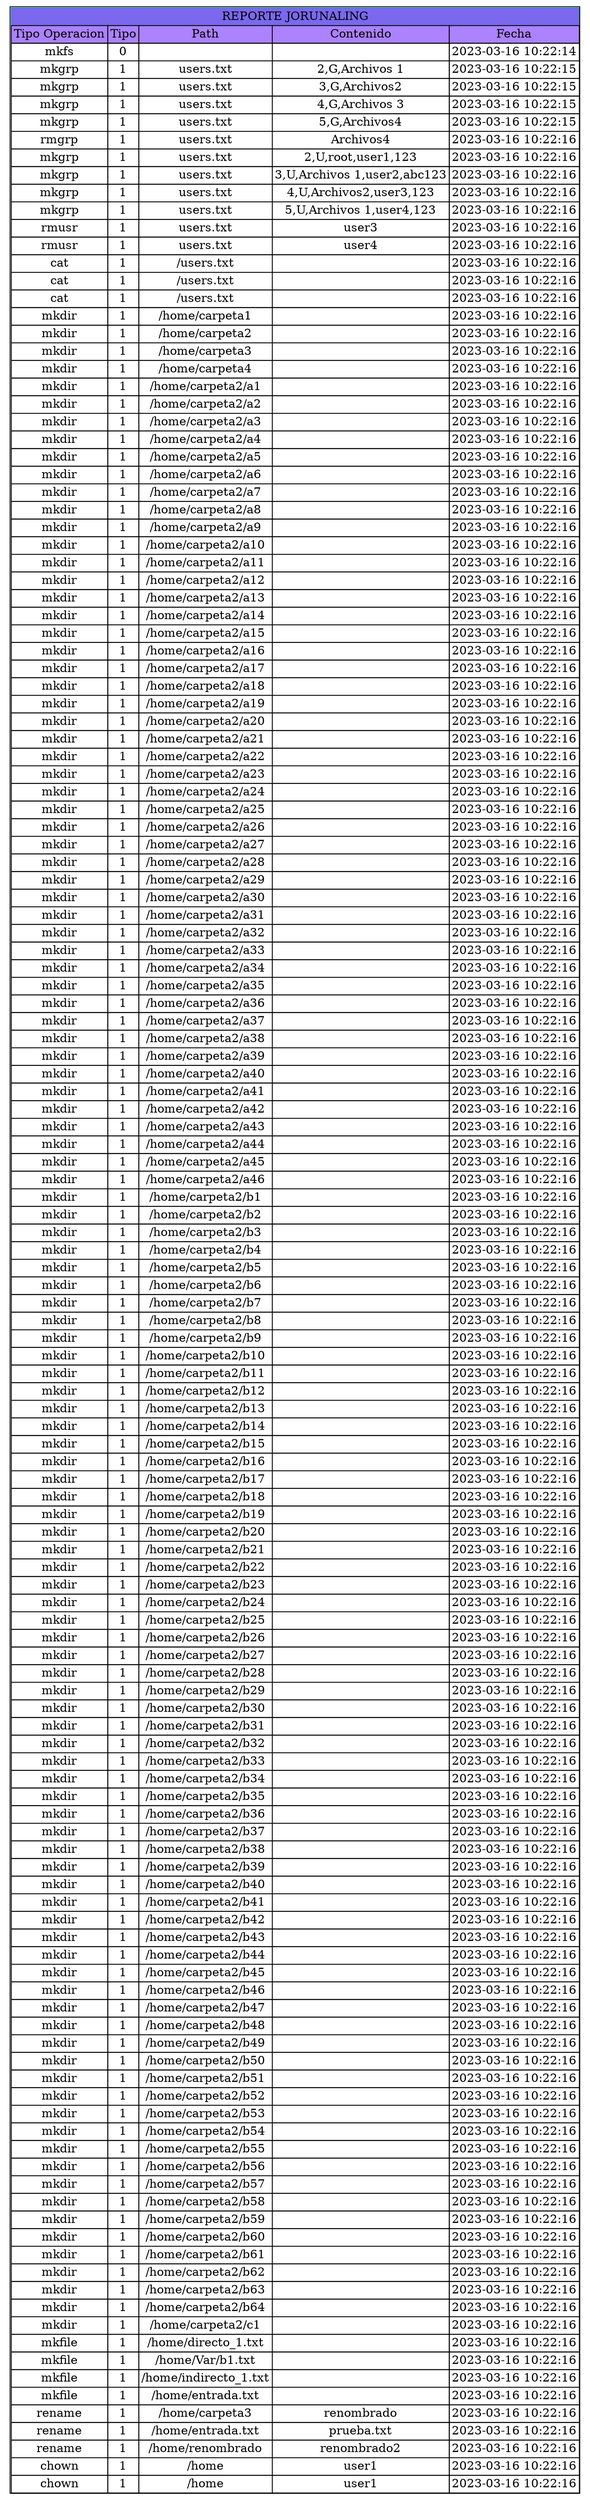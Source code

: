 digraph G {
node[shape=none]
start[label=<<table CELLSPACING="0"><tr><td colspan="5" bgcolor="mediumslateblue" color="#2980B9">REPORTE JORUNALING</td></tr>
<tr><td bgcolor="mediumpurple1">Tipo Operacion</td><td bgcolor="mediumpurple1">Tipo</td><td bgcolor="mediumpurple1">Path</td><td bgcolor="mediumpurple1">Contenido</td><td bgcolor="mediumpurple1">Fecha</td></tr>
<tr><td>mkfs</td><td>0</td><td></td><td></td><td>2023-03-16 10:22:14</td></tr><tr><td>mkgrp</td><td>1</td><td>users.txt</td><td>2,G,Archivos 1
</td><td>2023-03-16 10:22:15</td></tr><tr><td>mkgrp</td><td>1</td><td>users.txt</td><td>3,G,Archivos2
</td><td>2023-03-16 10:22:15</td></tr><tr><td>mkgrp</td><td>1</td><td>users.txt</td><td>4,G,Archivos 3
</td><td>2023-03-16 10:22:15</td></tr><tr><td>mkgrp</td><td>1</td><td>users.txt</td><td>5,G,Archivos4
</td><td>2023-03-16 10:22:15</td></tr><tr><td>rmgrp</td><td>1</td><td>users.txt</td><td>Archivos4</td><td>2023-03-16 10:22:16</td></tr><tr><td>mkgrp</td><td>1</td><td>users.txt</td><td>2,U,root,user1,123
</td><td>2023-03-16 10:22:16</td></tr><tr><td>mkgrp</td><td>1</td><td>users.txt</td><td>3,U,Archivos 1,user2,abc123
</td><td>2023-03-16 10:22:16</td></tr><tr><td>mkgrp</td><td>1</td><td>users.txt</td><td>4,U,Archivos2,user3,123
</td><td>2023-03-16 10:22:16</td></tr><tr><td>mkgrp</td><td>1</td><td>users.txt</td><td>5,U,Archivos 1,user4,123
</td><td>2023-03-16 10:22:16</td></tr><tr><td>rmusr</td><td>1</td><td>users.txt</td><td>user3</td><td>2023-03-16 10:22:16</td></tr><tr><td>rmusr</td><td>1</td><td>users.txt</td><td>user4</td><td>2023-03-16 10:22:16</td></tr><tr><td>cat</td><td>1</td><td>/users.txt</td><td></td><td>2023-03-16 10:22:16</td></tr><tr><td>cat</td><td>1</td><td>/users.txt</td><td></td><td>2023-03-16 10:22:16</td></tr><tr><td>cat</td><td>1</td><td>/users.txt</td><td></td><td>2023-03-16 10:22:16</td></tr><tr><td>mkdir</td><td>1</td><td>/home/carpeta1</td><td></td><td>2023-03-16 10:22:16</td></tr><tr><td>mkdir</td><td>1</td><td>/home/carpeta2</td><td></td><td>2023-03-16 10:22:16</td></tr><tr><td>mkdir</td><td>1</td><td>/home/carpeta3</td><td></td><td>2023-03-16 10:22:16</td></tr><tr><td>mkdir</td><td>1</td><td>/home/carpeta4</td><td></td><td>2023-03-16 10:22:16</td></tr><tr><td>mkdir</td><td>1</td><td>/home/carpeta2/a1</td><td></td><td>2023-03-16 10:22:16</td></tr><tr><td>mkdir</td><td>1</td><td>/home/carpeta2/a2</td><td></td><td>2023-03-16 10:22:16</td></tr><tr><td>mkdir</td><td>1</td><td>/home/carpeta2/a3</td><td></td><td>2023-03-16 10:22:16</td></tr><tr><td>mkdir</td><td>1</td><td>/home/carpeta2/a4</td><td></td><td>2023-03-16 10:22:16</td></tr><tr><td>mkdir</td><td>1</td><td>/home/carpeta2/a5</td><td></td><td>2023-03-16 10:22:16</td></tr><tr><td>mkdir</td><td>1</td><td>/home/carpeta2/a6</td><td></td><td>2023-03-16 10:22:16</td></tr><tr><td>mkdir</td><td>1</td><td>/home/carpeta2/a7</td><td></td><td>2023-03-16 10:22:16</td></tr><tr><td>mkdir</td><td>1</td><td>/home/carpeta2/a8</td><td></td><td>2023-03-16 10:22:16</td></tr><tr><td>mkdir</td><td>1</td><td>/home/carpeta2/a9</td><td></td><td>2023-03-16 10:22:16</td></tr><tr><td>mkdir</td><td>1</td><td>/home/carpeta2/a10</td><td></td><td>2023-03-16 10:22:16</td></tr><tr><td>mkdir</td><td>1</td><td>/home/carpeta2/a11</td><td></td><td>2023-03-16 10:22:16</td></tr><tr><td>mkdir</td><td>1</td><td>/home/carpeta2/a12</td><td></td><td>2023-03-16 10:22:16</td></tr><tr><td>mkdir</td><td>1</td><td>/home/carpeta2/a13</td><td></td><td>2023-03-16 10:22:16</td></tr><tr><td>mkdir</td><td>1</td><td>/home/carpeta2/a14</td><td></td><td>2023-03-16 10:22:16</td></tr><tr><td>mkdir</td><td>1</td><td>/home/carpeta2/a15</td><td></td><td>2023-03-16 10:22:16</td></tr><tr><td>mkdir</td><td>1</td><td>/home/carpeta2/a16</td><td></td><td>2023-03-16 10:22:16</td></tr><tr><td>mkdir</td><td>1</td><td>/home/carpeta2/a17</td><td></td><td>2023-03-16 10:22:16</td></tr><tr><td>mkdir</td><td>1</td><td>/home/carpeta2/a18</td><td></td><td>2023-03-16 10:22:16</td></tr><tr><td>mkdir</td><td>1</td><td>/home/carpeta2/a19</td><td></td><td>2023-03-16 10:22:16</td></tr><tr><td>mkdir</td><td>1</td><td>/home/carpeta2/a20</td><td></td><td>2023-03-16 10:22:16</td></tr><tr><td>mkdir</td><td>1</td><td>/home/carpeta2/a21</td><td></td><td>2023-03-16 10:22:16</td></tr><tr><td>mkdir</td><td>1</td><td>/home/carpeta2/a22</td><td></td><td>2023-03-16 10:22:16</td></tr><tr><td>mkdir</td><td>1</td><td>/home/carpeta2/a23</td><td></td><td>2023-03-16 10:22:16</td></tr><tr><td>mkdir</td><td>1</td><td>/home/carpeta2/a24</td><td></td><td>2023-03-16 10:22:16</td></tr><tr><td>mkdir</td><td>1</td><td>/home/carpeta2/a25</td><td></td><td>2023-03-16 10:22:16</td></tr><tr><td>mkdir</td><td>1</td><td>/home/carpeta2/a26</td><td></td><td>2023-03-16 10:22:16</td></tr><tr><td>mkdir</td><td>1</td><td>/home/carpeta2/a27</td><td></td><td>2023-03-16 10:22:16</td></tr><tr><td>mkdir</td><td>1</td><td>/home/carpeta2/a28</td><td></td><td>2023-03-16 10:22:16</td></tr><tr><td>mkdir</td><td>1</td><td>/home/carpeta2/a29</td><td></td><td>2023-03-16 10:22:16</td></tr><tr><td>mkdir</td><td>1</td><td>/home/carpeta2/a30</td><td></td><td>2023-03-16 10:22:16</td></tr><tr><td>mkdir</td><td>1</td><td>/home/carpeta2/a31</td><td></td><td>2023-03-16 10:22:16</td></tr><tr><td>mkdir</td><td>1</td><td>/home/carpeta2/a32</td><td></td><td>2023-03-16 10:22:16</td></tr><tr><td>mkdir</td><td>1</td><td>/home/carpeta2/a33</td><td></td><td>2023-03-16 10:22:16</td></tr><tr><td>mkdir</td><td>1</td><td>/home/carpeta2/a34</td><td></td><td>2023-03-16 10:22:16</td></tr><tr><td>mkdir</td><td>1</td><td>/home/carpeta2/a35</td><td></td><td>2023-03-16 10:22:16</td></tr><tr><td>mkdir</td><td>1</td><td>/home/carpeta2/a36</td><td></td><td>2023-03-16 10:22:16</td></tr><tr><td>mkdir</td><td>1</td><td>/home/carpeta2/a37</td><td></td><td>2023-03-16 10:22:16</td></tr><tr><td>mkdir</td><td>1</td><td>/home/carpeta2/a38</td><td></td><td>2023-03-16 10:22:16</td></tr><tr><td>mkdir</td><td>1</td><td>/home/carpeta2/a39</td><td></td><td>2023-03-16 10:22:16</td></tr><tr><td>mkdir</td><td>1</td><td>/home/carpeta2/a40</td><td></td><td>2023-03-16 10:22:16</td></tr><tr><td>mkdir</td><td>1</td><td>/home/carpeta2/a41</td><td></td><td>2023-03-16 10:22:16</td></tr><tr><td>mkdir</td><td>1</td><td>/home/carpeta2/a42</td><td></td><td>2023-03-16 10:22:16</td></tr><tr><td>mkdir</td><td>1</td><td>/home/carpeta2/a43</td><td></td><td>2023-03-16 10:22:16</td></tr><tr><td>mkdir</td><td>1</td><td>/home/carpeta2/a44</td><td></td><td>2023-03-16 10:22:16</td></tr><tr><td>mkdir</td><td>1</td><td>/home/carpeta2/a45</td><td></td><td>2023-03-16 10:22:16</td></tr><tr><td>mkdir</td><td>1</td><td>/home/carpeta2/a46</td><td></td><td>2023-03-16 10:22:16</td></tr><tr><td>mkdir</td><td>1</td><td>/home/carpeta2/b1</td><td></td><td>2023-03-16 10:22:16</td></tr><tr><td>mkdir</td><td>1</td><td>/home/carpeta2/b2</td><td></td><td>2023-03-16 10:22:16</td></tr><tr><td>mkdir</td><td>1</td><td>/home/carpeta2/b3</td><td></td><td>2023-03-16 10:22:16</td></tr><tr><td>mkdir</td><td>1</td><td>/home/carpeta2/b4</td><td></td><td>2023-03-16 10:22:16</td></tr><tr><td>mkdir</td><td>1</td><td>/home/carpeta2/b5</td><td></td><td>2023-03-16 10:22:16</td></tr><tr><td>mkdir</td><td>1</td><td>/home/carpeta2/b6</td><td></td><td>2023-03-16 10:22:16</td></tr><tr><td>mkdir</td><td>1</td><td>/home/carpeta2/b7</td><td></td><td>2023-03-16 10:22:16</td></tr><tr><td>mkdir</td><td>1</td><td>/home/carpeta2/b8</td><td></td><td>2023-03-16 10:22:16</td></tr><tr><td>mkdir</td><td>1</td><td>/home/carpeta2/b9</td><td></td><td>2023-03-16 10:22:16</td></tr><tr><td>mkdir</td><td>1</td><td>/home/carpeta2/b10</td><td></td><td>2023-03-16 10:22:16</td></tr><tr><td>mkdir</td><td>1</td><td>/home/carpeta2/b11</td><td></td><td>2023-03-16 10:22:16</td></tr><tr><td>mkdir</td><td>1</td><td>/home/carpeta2/b12</td><td></td><td>2023-03-16 10:22:16</td></tr><tr><td>mkdir</td><td>1</td><td>/home/carpeta2/b13</td><td></td><td>2023-03-16 10:22:16</td></tr><tr><td>mkdir</td><td>1</td><td>/home/carpeta2/b14</td><td></td><td>2023-03-16 10:22:16</td></tr><tr><td>mkdir</td><td>1</td><td>/home/carpeta2/b15</td><td></td><td>2023-03-16 10:22:16</td></tr><tr><td>mkdir</td><td>1</td><td>/home/carpeta2/b16</td><td></td><td>2023-03-16 10:22:16</td></tr><tr><td>mkdir</td><td>1</td><td>/home/carpeta2/b17</td><td></td><td>2023-03-16 10:22:16</td></tr><tr><td>mkdir</td><td>1</td><td>/home/carpeta2/b18</td><td></td><td>2023-03-16 10:22:16</td></tr><tr><td>mkdir</td><td>1</td><td>/home/carpeta2/b19</td><td></td><td>2023-03-16 10:22:16</td></tr><tr><td>mkdir</td><td>1</td><td>/home/carpeta2/b20</td><td></td><td>2023-03-16 10:22:16</td></tr><tr><td>mkdir</td><td>1</td><td>/home/carpeta2/b21</td><td></td><td>2023-03-16 10:22:16</td></tr><tr><td>mkdir</td><td>1</td><td>/home/carpeta2/b22</td><td></td><td>2023-03-16 10:22:16</td></tr><tr><td>mkdir</td><td>1</td><td>/home/carpeta2/b23</td><td></td><td>2023-03-16 10:22:16</td></tr><tr><td>mkdir</td><td>1</td><td>/home/carpeta2/b24</td><td></td><td>2023-03-16 10:22:16</td></tr><tr><td>mkdir</td><td>1</td><td>/home/carpeta2/b25</td><td></td><td>2023-03-16 10:22:16</td></tr><tr><td>mkdir</td><td>1</td><td>/home/carpeta2/b26</td><td></td><td>2023-03-16 10:22:16</td></tr><tr><td>mkdir</td><td>1</td><td>/home/carpeta2/b27</td><td></td><td>2023-03-16 10:22:16</td></tr><tr><td>mkdir</td><td>1</td><td>/home/carpeta2/b28</td><td></td><td>2023-03-16 10:22:16</td></tr><tr><td>mkdir</td><td>1</td><td>/home/carpeta2/b29</td><td></td><td>2023-03-16 10:22:16</td></tr><tr><td>mkdir</td><td>1</td><td>/home/carpeta2/b30</td><td></td><td>2023-03-16 10:22:16</td></tr><tr><td>mkdir</td><td>1</td><td>/home/carpeta2/b31</td><td></td><td>2023-03-16 10:22:16</td></tr><tr><td>mkdir</td><td>1</td><td>/home/carpeta2/b32</td><td></td><td>2023-03-16 10:22:16</td></tr><tr><td>mkdir</td><td>1</td><td>/home/carpeta2/b33</td><td></td><td>2023-03-16 10:22:16</td></tr><tr><td>mkdir</td><td>1</td><td>/home/carpeta2/b34</td><td></td><td>2023-03-16 10:22:16</td></tr><tr><td>mkdir</td><td>1</td><td>/home/carpeta2/b35</td><td></td><td>2023-03-16 10:22:16</td></tr><tr><td>mkdir</td><td>1</td><td>/home/carpeta2/b36</td><td></td><td>2023-03-16 10:22:16</td></tr><tr><td>mkdir</td><td>1</td><td>/home/carpeta2/b37</td><td></td><td>2023-03-16 10:22:16</td></tr><tr><td>mkdir</td><td>1</td><td>/home/carpeta2/b38</td><td></td><td>2023-03-16 10:22:16</td></tr><tr><td>mkdir</td><td>1</td><td>/home/carpeta2/b39</td><td></td><td>2023-03-16 10:22:16</td></tr><tr><td>mkdir</td><td>1</td><td>/home/carpeta2/b40</td><td></td><td>2023-03-16 10:22:16</td></tr><tr><td>mkdir</td><td>1</td><td>/home/carpeta2/b41</td><td></td><td>2023-03-16 10:22:16</td></tr><tr><td>mkdir</td><td>1</td><td>/home/carpeta2/b42</td><td></td><td>2023-03-16 10:22:16</td></tr><tr><td>mkdir</td><td>1</td><td>/home/carpeta2/b43</td><td></td><td>2023-03-16 10:22:16</td></tr><tr><td>mkdir</td><td>1</td><td>/home/carpeta2/b44</td><td></td><td>2023-03-16 10:22:16</td></tr><tr><td>mkdir</td><td>1</td><td>/home/carpeta2/b45</td><td></td><td>2023-03-16 10:22:16</td></tr><tr><td>mkdir</td><td>1</td><td>/home/carpeta2/b46</td><td></td><td>2023-03-16 10:22:16</td></tr><tr><td>mkdir</td><td>1</td><td>/home/carpeta2/b47</td><td></td><td>2023-03-16 10:22:16</td></tr><tr><td>mkdir</td><td>1</td><td>/home/carpeta2/b48</td><td></td><td>2023-03-16 10:22:16</td></tr><tr><td>mkdir</td><td>1</td><td>/home/carpeta2/b49</td><td></td><td>2023-03-16 10:22:16</td></tr><tr><td>mkdir</td><td>1</td><td>/home/carpeta2/b50</td><td></td><td>2023-03-16 10:22:16</td></tr><tr><td>mkdir</td><td>1</td><td>/home/carpeta2/b51</td><td></td><td>2023-03-16 10:22:16</td></tr><tr><td>mkdir</td><td>1</td><td>/home/carpeta2/b52</td><td></td><td>2023-03-16 10:22:16</td></tr><tr><td>mkdir</td><td>1</td><td>/home/carpeta2/b53</td><td></td><td>2023-03-16 10:22:16</td></tr><tr><td>mkdir</td><td>1</td><td>/home/carpeta2/b54</td><td></td><td>2023-03-16 10:22:16</td></tr><tr><td>mkdir</td><td>1</td><td>/home/carpeta2/b55</td><td></td><td>2023-03-16 10:22:16</td></tr><tr><td>mkdir</td><td>1</td><td>/home/carpeta2/b56</td><td></td><td>2023-03-16 10:22:16</td></tr><tr><td>mkdir</td><td>1</td><td>/home/carpeta2/b57</td><td></td><td>2023-03-16 10:22:16</td></tr><tr><td>mkdir</td><td>1</td><td>/home/carpeta2/b58</td><td></td><td>2023-03-16 10:22:16</td></tr><tr><td>mkdir</td><td>1</td><td>/home/carpeta2/b59</td><td></td><td>2023-03-16 10:22:16</td></tr><tr><td>mkdir</td><td>1</td><td>/home/carpeta2/b60</td><td></td><td>2023-03-16 10:22:16</td></tr><tr><td>mkdir</td><td>1</td><td>/home/carpeta2/b61</td><td></td><td>2023-03-16 10:22:16</td></tr><tr><td>mkdir</td><td>1</td><td>/home/carpeta2/b62</td><td></td><td>2023-03-16 10:22:16</td></tr><tr><td>mkdir</td><td>1</td><td>/home/carpeta2/b63</td><td></td><td>2023-03-16 10:22:16</td></tr><tr><td>mkdir</td><td>1</td><td>/home/carpeta2/b64</td><td></td><td>2023-03-16 10:22:16</td></tr><tr><td>mkdir</td><td>1</td><td>/home/carpeta2/c1</td><td></td><td>2023-03-16 10:22:16</td></tr><tr><td>mkfile</td><td>1</td><td>/home/directo_1.txt</td><td></td><td>2023-03-16 10:22:16</td></tr><tr><td>mkfile</td><td>1</td><td>/home/Var/b1.txt</td><td></td><td>2023-03-16 10:22:16</td></tr><tr><td>mkfile</td><td>1</td><td>/home/indirecto_1.txt</td><td></td><td>2023-03-16 10:22:16</td></tr><tr><td>mkfile</td><td>1</td><td>/home/entrada.txt</td><td></td><td>2023-03-16 10:22:16</td></tr><tr><td>rename</td><td>1</td><td>/home/carpeta3</td><td>renombrado</td><td>2023-03-16 10:22:16</td></tr><tr><td>rename</td><td>1</td><td>/home/entrada.txt</td><td>prueba.txt</td><td>2023-03-16 10:22:16</td></tr><tr><td>rename</td><td>1</td><td>/home/renombrado</td><td>renombrado2</td><td>2023-03-16 10:22:16</td></tr><tr><td>chown</td><td>1</td><td>/home</td><td>user1</td><td>2023-03-16 10:22:16</td></tr><tr><td>chown</td><td>1</td><td>/home</td><td>user1</td><td>2023-03-16 10:22:16</td></tr></table>>];
}